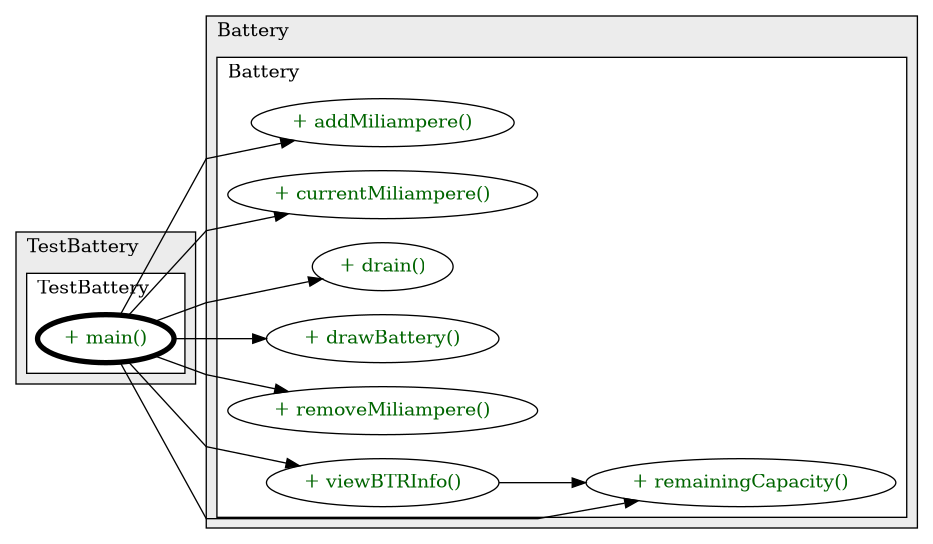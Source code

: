 @startuml

/' diagram meta data start
config=CallConfiguration;
{
  "rootMethod": "TestBattery#main(String[])",
  "projectClassification": {
    "searchMode": "OpenProject", // OpenProject, AllProjects
    "includedProjects": "",
    "pathEndKeywords": "*.impl",
    "isClientPath": "",
    "isClientName": "",
    "isTestPath": "",
    "isTestName": "",
    "isMappingPath": "",
    "isMappingName": "",
    "isDataAccessPath": "",
    "isDataAccessName": "",
    "isDataStructurePath": "",
    "isDataStructureName": "",
    "isInterfaceStructuresPath": "",
    "isInterfaceStructuresName": "",
    "isEntryPointPath": "",
    "isEntryPointName": "",
    "treatFinalFieldsAsMandatory": false
  },
  "graphRestriction": {
    "classPackageExcludeFilter": "",
    "classPackageIncludeFilter": "",
    "classNameExcludeFilter": "",
    "classNameIncludeFilter": "",
    "methodNameExcludeFilter": "",
    "methodNameIncludeFilter": "",
    "removeByInheritance": "", // inheritance/annotation based filtering is done in a second step
    "removeByAnnotation": "",
    "removeByClassPackage": "", // cleanup the graph after inheritance/annotation based filtering is done
    "removeByClassName": "",
    "cutMappings": false,
    "cutEnum": true,
    "cutTests": true,
    "cutClient": true,
    "cutDataAccess": true,
    "cutInterfaceStructures": true,
    "cutDataStructures": true,
    "cutGetterAndSetter": true,
    "cutConstructors": true
  },
  "graphTraversal": {
    "forwardDepth": 3,
    "backwardDepth": 3,
    "classPackageExcludeFilter": "",
    "classPackageIncludeFilter": "",
    "classNameExcludeFilter": "",
    "classNameIncludeFilter": "",
    "methodNameExcludeFilter": "",
    "methodNameIncludeFilter": "",
    "hideMappings": false,
    "hideDataStructures": false,
    "hidePrivateMethods": true,
    "hideInterfaceCalls": true, // indirection: implementation -> interface (is hidden) -> implementation
    "onlyShowApplicationEntryPoints": false, // root node is included
    "useMethodCallsForStructureDiagram": "ForwardOnly" // ForwardOnly, BothDirections, No
  },
  "details": {
    "aggregation": "GroupByClass", // ByClass, GroupByClass, None
    "showMethodParametersTypes": false,
    "showMethodParametersNames": false,
    "showMethodReturnType": false,
    "showPackageLevels": 2,
    "showCallOrder": false,
    "edgeMode": "MethodsOnly", // TypesOnly, MethodsOnly, TypesAndMethods, MethodsAndDirectTypeUsage
    "showDetailedClassStructure": false
  },
  "rootClass": "TestBattery",
  "extensionCallbackMethod": "" // qualified.class.name#methodName - signature: public static String method(String)
}
diagram meta data end '/



digraph g {
    rankdir="LR"
    splines=polyline
    

'nodes 
subgraph cluster_1333413357 { 
   	label=Battery
	labeljust=l
	fillcolor="#ececec"
	style=filled
   
   subgraph cluster_458203412 { 
   	label=Battery
	labeljust=l
	fillcolor=white
	style=filled
   
   Battery1333413357XXXaddMiliampere97526364[
	label="+ addMiliampere()"
	style=filled
	fillcolor=white
	tooltip="Battery

null"
	fontcolor=darkgreen
];

Battery1333413357XXXcurrentMiliampere0[
	label="+ currentMiliampere()"
	style=filled
	fillcolor=white
	tooltip="Battery

null"
	fontcolor=darkgreen
];

Battery1333413357XXXdrain0[
	label="+ drain()"
	style=filled
	fillcolor=white
	tooltip="Battery

null"
	fontcolor=darkgreen
];

Battery1333413357XXXdrawBattery1808118735[
	label="+ drawBattery()"
	style=filled
	fillcolor=white
	tooltip="Battery

null"
	fontcolor=darkgreen
];

Battery1333413357XXXremainingCapacity0[
	label="+ remainingCapacity()"
	style=filled
	fillcolor=white
	tooltip="Battery

null"
	fontcolor=darkgreen
];

Battery1333413357XXXremoveMiliampere97526364[
	label="+ removeMiliampere()"
	style=filled
	fillcolor=white
	tooltip="Battery

null"
	fontcolor=darkgreen
];

Battery1333413357XXXviewBTRInfo0[
	label="+ viewBTRInfo()"
	style=filled
	fillcolor=white
	tooltip="Battery

null"
	fontcolor=darkgreen
];
} 
} 

subgraph cluster_944029947 { 
   	label=TestBattery
	labeljust=l
	fillcolor="#ececec"
	style=filled
   
   subgraph cluster_1412654968 { 
   	label=TestBattery
	labeljust=l
	fillcolor=white
	style=filled
   
   TestBattery944029947XXXmain1859653459[
	label="+ main()"
	style=filled
	fillcolor=white
	tooltip="TestBattery

null"
	penwidth=4
	fontcolor=darkgreen
];
} 
} 

'edges    
Battery1333413357XXXviewBTRInfo0 -> Battery1333413357XXXremainingCapacity0;
TestBattery944029947XXXmain1859653459 -> Battery1333413357XXXaddMiliampere97526364;
TestBattery944029947XXXmain1859653459 -> Battery1333413357XXXcurrentMiliampere0;
TestBattery944029947XXXmain1859653459 -> Battery1333413357XXXdrain0;
TestBattery944029947XXXmain1859653459 -> Battery1333413357XXXdrawBattery1808118735;
TestBattery944029947XXXmain1859653459 -> Battery1333413357XXXremainingCapacity0;
TestBattery944029947XXXmain1859653459 -> Battery1333413357XXXremoveMiliampere97526364;
TestBattery944029947XXXmain1859653459 -> Battery1333413357XXXviewBTRInfo0;
    
}
@enduml